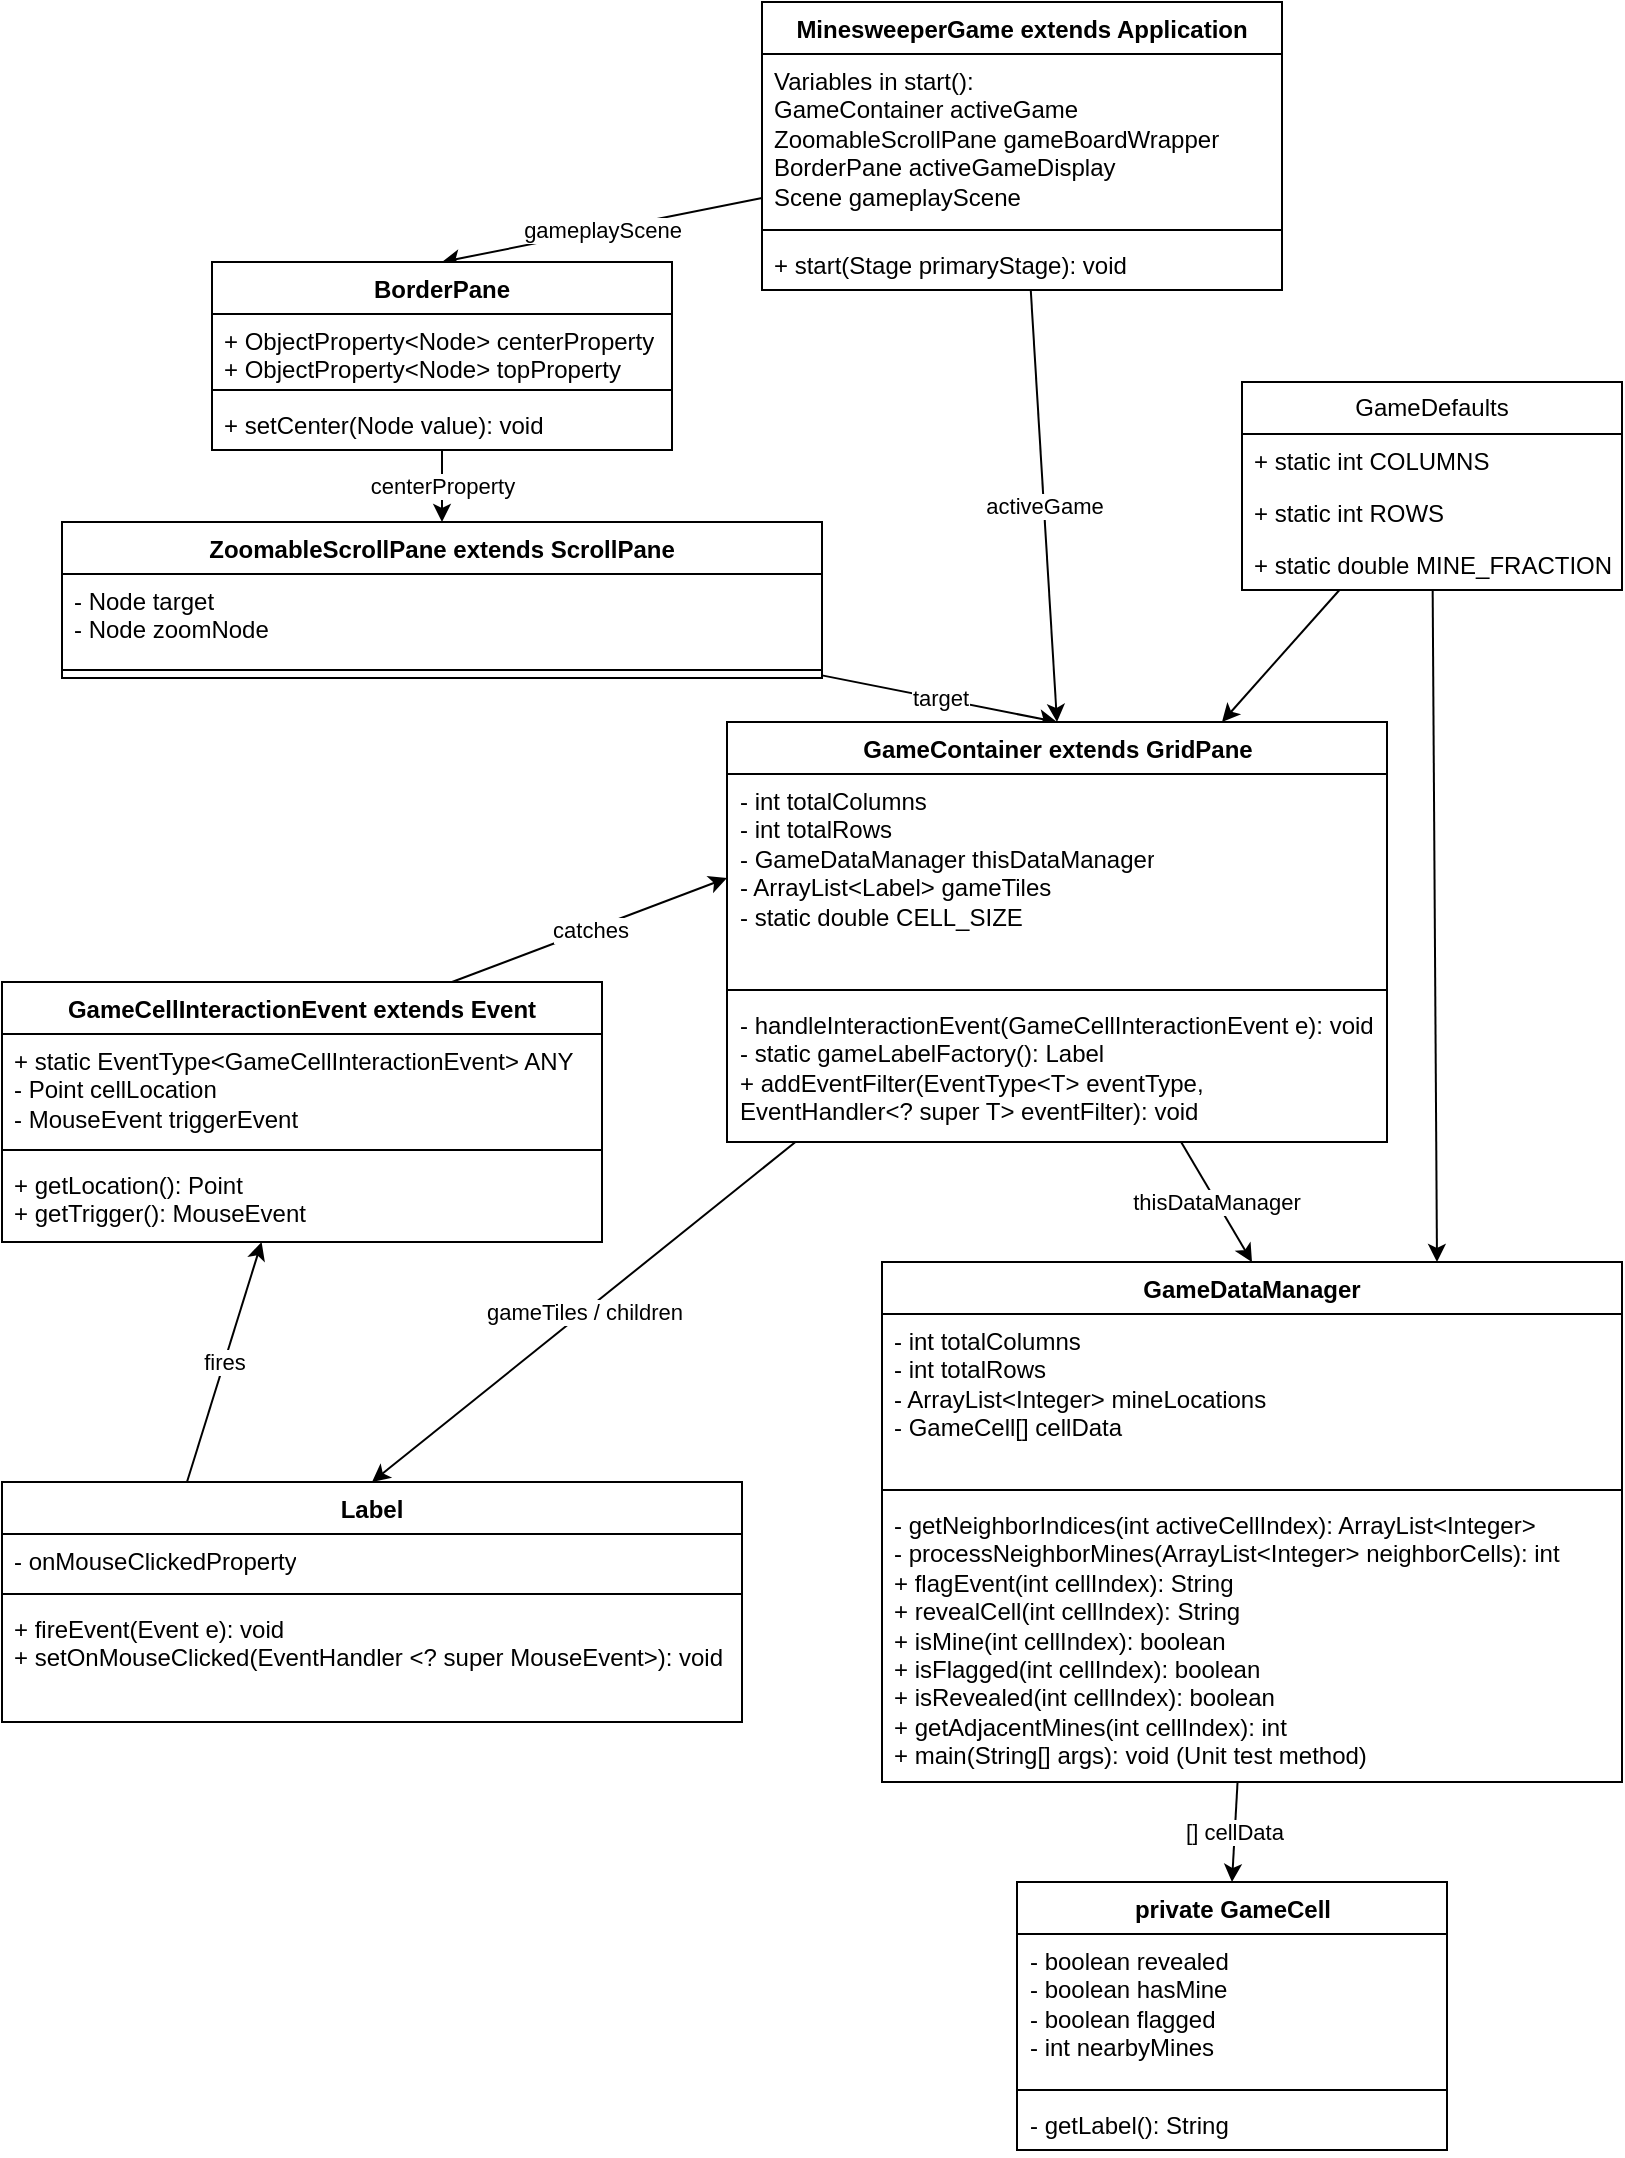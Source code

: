 <mxfile version="21.6.1" type="device" pages="2">
  <diagram id="nt6i8Z5bzDMx0RMC8nMT" name="Program Objects">
    <mxGraphModel grid="1" page="1" gridSize="10" guides="1" tooltips="1" connect="1" arrows="1" fold="1" pageScale="1" pageWidth="827" pageHeight="1169" math="0" shadow="0">
      <root>
        <mxCell id="0" />
        <mxCell id="1" parent="0" />
        <mxCell id="HZTEf2HtpRJm5xRgROly-12" value="center" style="rounded=0;orthogonalLoop=1;jettySize=auto;html=1;entryX=0.5;entryY=0;entryDx=0;entryDy=0;" parent="1" edge="1">
          <mxGeometry relative="1" as="geometry">
            <mxPoint x="525.034" y="-354" as="sourcePoint" />
            <Array as="points" />
          </mxGeometry>
        </mxCell>
        <mxCell id="HZTEf2HtpRJm5xRgROly-16" style="rounded=0;orthogonalLoop=1;jettySize=auto;html=1;entryX=0.5;entryY=0;entryDx=0;entryDy=0;" parent="1" edge="1">
          <mxGeometry relative="1" as="geometry">
            <mxPoint x="636.294" y="-354" as="sourcePoint" />
          </mxGeometry>
        </mxCell>
        <mxCell id="HZTEf2HtpRJm5xRgROly-17" value="top" style="edgeLabel;html=1;align=center;verticalAlign=middle;resizable=0;points=[];" parent="HZTEf2HtpRJm5xRgROly-16" vertex="1" connectable="0">
          <mxGeometry x="-0.13" y="2" relative="1" as="geometry">
            <mxPoint as="offset" />
          </mxGeometry>
        </mxCell>
        <mxCell id="63r6j5PNiwpvzs9c38wY-28" value="gameplayScene" style="rounded=0;orthogonalLoop=1;jettySize=auto;html=1;entryX=0.5;entryY=0;entryDx=0;entryDy=0;" parent="1" source="63r6j5PNiwpvzs9c38wY-1" target="hZkSFNa1AV5M2KssNxJd-1" edge="1">
          <mxGeometry relative="1" as="geometry" />
        </mxCell>
        <mxCell id="hZkSFNa1AV5M2KssNxJd-6" value="activeGame" style="rounded=0;orthogonalLoop=1;jettySize=auto;html=1;entryX=0.5;entryY=0;entryDx=0;entryDy=0;" edge="1" parent="1" source="63r6j5PNiwpvzs9c38wY-1" target="63r6j5PNiwpvzs9c38wY-9">
          <mxGeometry relative="1" as="geometry" />
        </mxCell>
        <mxCell id="63r6j5PNiwpvzs9c38wY-1" value="MinesweeperGame extends Application" style="swimlane;fontStyle=1;align=center;verticalAlign=top;childLayout=stackLayout;horizontal=1;startSize=26;horizontalStack=0;resizeParent=1;resizeParentMax=0;resizeLast=0;collapsible=1;marginBottom=0;whiteSpace=wrap;html=1;" parent="1" vertex="1">
          <mxGeometry x="390" y="10" width="260" height="144" as="geometry" />
        </mxCell>
        <mxCell id="63r6j5PNiwpvzs9c38wY-2" value="Variables in start():&lt;br&gt;GameContainer activeGame&lt;br&gt;ZoomableScrollPane gameBoardWrapper&lt;br&gt;BorderPane activeGameDisplay&lt;br&gt;Scene gameplayScene" style="text;strokeColor=none;fillColor=none;align=left;verticalAlign=top;spacingLeft=4;spacingRight=4;overflow=hidden;rotatable=0;points=[[0,0.5],[1,0.5]];portConstraint=eastwest;whiteSpace=wrap;html=1;" parent="63r6j5PNiwpvzs9c38wY-1" vertex="1">
          <mxGeometry y="26" width="260" height="84" as="geometry" />
        </mxCell>
        <mxCell id="63r6j5PNiwpvzs9c38wY-3" value="" style="line;strokeWidth=1;fillColor=none;align=left;verticalAlign=middle;spacingTop=-1;spacingLeft=3;spacingRight=3;rotatable=0;labelPosition=right;points=[];portConstraint=eastwest;strokeColor=inherit;" parent="63r6j5PNiwpvzs9c38wY-1" vertex="1">
          <mxGeometry y="110" width="260" height="8" as="geometry" />
        </mxCell>
        <mxCell id="63r6j5PNiwpvzs9c38wY-4" value="+ start(Stage primaryStage): void" style="text;strokeColor=none;fillColor=none;align=left;verticalAlign=top;spacingLeft=4;spacingRight=4;overflow=hidden;rotatable=0;points=[[0,0.5],[1,0.5]];portConstraint=eastwest;whiteSpace=wrap;html=1;" parent="63r6j5PNiwpvzs9c38wY-1" vertex="1">
          <mxGeometry y="118" width="260" height="26" as="geometry" />
        </mxCell>
        <mxCell id="63r6j5PNiwpvzs9c38wY-26" value="target" style="rounded=0;orthogonalLoop=1;jettySize=auto;html=1;entryX=0.5;entryY=0;entryDx=0;entryDy=0;" parent="1" source="63r6j5PNiwpvzs9c38wY-5" target="63r6j5PNiwpvzs9c38wY-9" edge="1">
          <mxGeometry relative="1" as="geometry" />
        </mxCell>
        <mxCell id="63r6j5PNiwpvzs9c38wY-5" value="ZoomableScrollPane extends ScrollPane" style="swimlane;fontStyle=1;align=center;verticalAlign=top;childLayout=stackLayout;horizontal=1;startSize=26;horizontalStack=0;resizeParent=1;resizeParentMax=0;resizeLast=0;collapsible=1;marginBottom=0;whiteSpace=wrap;html=1;" parent="1" vertex="1">
          <mxGeometry x="40" y="270" width="380" height="78" as="geometry" />
        </mxCell>
        <mxCell id="63r6j5PNiwpvzs9c38wY-6" value="- Node target&lt;br&gt;- Node zoomNode" style="text;strokeColor=none;fillColor=none;align=left;verticalAlign=top;spacingLeft=4;spacingRight=4;overflow=hidden;rotatable=0;points=[[0,0.5],[1,0.5]];portConstraint=eastwest;whiteSpace=wrap;html=1;" parent="63r6j5PNiwpvzs9c38wY-5" vertex="1">
          <mxGeometry y="26" width="380" height="44" as="geometry" />
        </mxCell>
        <mxCell id="63r6j5PNiwpvzs9c38wY-7" value="" style="line;strokeWidth=1;fillColor=none;align=left;verticalAlign=middle;spacingTop=-1;spacingLeft=3;spacingRight=3;rotatable=0;labelPosition=right;points=[];portConstraint=eastwest;strokeColor=inherit;" parent="63r6j5PNiwpvzs9c38wY-5" vertex="1">
          <mxGeometry y="70" width="380" height="8" as="geometry" />
        </mxCell>
        <mxCell id="63r6j5PNiwpvzs9c38wY-25" value="gameTiles / children" style="rounded=0;orthogonalLoop=1;jettySize=auto;html=1;entryX=0.5;entryY=0;entryDx=0;entryDy=0;" parent="1" source="63r6j5PNiwpvzs9c38wY-9" target="63r6j5PNiwpvzs9c38wY-13" edge="1">
          <mxGeometry relative="1" as="geometry" />
        </mxCell>
        <mxCell id="hZkSFNa1AV5M2KssNxJd-7" value="thisDataManager" style="rounded=0;orthogonalLoop=1;jettySize=auto;html=1;entryX=0.5;entryY=0;entryDx=0;entryDy=0;" edge="1" parent="1" source="63r6j5PNiwpvzs9c38wY-9" target="63r6j5PNiwpvzs9c38wY-21">
          <mxGeometry relative="1" as="geometry" />
        </mxCell>
        <mxCell id="63r6j5PNiwpvzs9c38wY-9" value="GameContainer extends GridPane" style="swimlane;fontStyle=1;align=center;verticalAlign=top;childLayout=stackLayout;horizontal=1;startSize=26;horizontalStack=0;resizeParent=1;resizeParentMax=0;resizeLast=0;collapsible=1;marginBottom=0;whiteSpace=wrap;html=1;" parent="1" vertex="1">
          <mxGeometry x="372.5" y="370" width="330" height="210" as="geometry" />
        </mxCell>
        <mxCell id="63r6j5PNiwpvzs9c38wY-10" value="- int totalColumns&lt;br&gt;- int totalRows&lt;br&gt;- GameDataManager thisDataManager&lt;br&gt;- ArrayList&amp;lt;Label&amp;gt; gameTiles&lt;br&gt;- static double CELL_SIZE" style="text;strokeColor=none;fillColor=none;align=left;verticalAlign=top;spacingLeft=4;spacingRight=4;overflow=hidden;rotatable=0;points=[[0,0.5],[1,0.5]];portConstraint=eastwest;whiteSpace=wrap;html=1;" parent="63r6j5PNiwpvzs9c38wY-9" vertex="1">
          <mxGeometry y="26" width="330" height="104" as="geometry" />
        </mxCell>
        <mxCell id="63r6j5PNiwpvzs9c38wY-11" value="" style="line;strokeWidth=1;fillColor=none;align=left;verticalAlign=middle;spacingTop=-1;spacingLeft=3;spacingRight=3;rotatable=0;labelPosition=right;points=[];portConstraint=eastwest;strokeColor=inherit;" parent="63r6j5PNiwpvzs9c38wY-9" vertex="1">
          <mxGeometry y="130" width="330" height="8" as="geometry" />
        </mxCell>
        <mxCell id="63r6j5PNiwpvzs9c38wY-12" value="- handleInteractionEvent(GameCellInteractionEvent e): void&lt;br&gt;- static gameLabelFactory(): Label&lt;br&gt;+ addEventFilter(EventType&amp;lt;T&amp;gt; eventType, EventHandler&amp;lt;? super T&amp;gt; eventFilter): void" style="text;strokeColor=none;fillColor=none;align=left;verticalAlign=top;spacingLeft=4;spacingRight=4;overflow=hidden;rotatable=0;points=[[0,0.5],[1,0.5]];portConstraint=eastwest;whiteSpace=wrap;html=1;" parent="63r6j5PNiwpvzs9c38wY-9" vertex="1">
          <mxGeometry y="138" width="330" height="72" as="geometry" />
        </mxCell>
        <mxCell id="hZkSFNa1AV5M2KssNxJd-23" value="fires" style="rounded=0;orthogonalLoop=1;jettySize=auto;html=1;exitX=0.25;exitY=0;exitDx=0;exitDy=0;" edge="1" parent="1" source="63r6j5PNiwpvzs9c38wY-13" target="hZkSFNa1AV5M2KssNxJd-8">
          <mxGeometry relative="1" as="geometry" />
        </mxCell>
        <mxCell id="63r6j5PNiwpvzs9c38wY-13" value="Label" style="swimlane;fontStyle=1;align=center;verticalAlign=top;childLayout=stackLayout;horizontal=1;startSize=26;horizontalStack=0;resizeParent=1;resizeParentMax=0;resizeLast=0;collapsible=1;marginBottom=0;whiteSpace=wrap;html=1;" parent="1" vertex="1">
          <mxGeometry x="10" y="750" width="370" height="120" as="geometry" />
        </mxCell>
        <mxCell id="63r6j5PNiwpvzs9c38wY-14" value="- onMouseClickedProperty" style="text;strokeColor=none;fillColor=none;align=left;verticalAlign=top;spacingLeft=4;spacingRight=4;overflow=hidden;rotatable=0;points=[[0,0.5],[1,0.5]];portConstraint=eastwest;whiteSpace=wrap;html=1;" parent="63r6j5PNiwpvzs9c38wY-13" vertex="1">
          <mxGeometry y="26" width="370" height="26" as="geometry" />
        </mxCell>
        <mxCell id="63r6j5PNiwpvzs9c38wY-15" value="" style="line;strokeWidth=1;fillColor=none;align=left;verticalAlign=middle;spacingTop=-1;spacingLeft=3;spacingRight=3;rotatable=0;labelPosition=right;points=[];portConstraint=eastwest;strokeColor=inherit;" parent="63r6j5PNiwpvzs9c38wY-13" vertex="1">
          <mxGeometry y="52" width="370" height="8" as="geometry" />
        </mxCell>
        <mxCell id="63r6j5PNiwpvzs9c38wY-16" value="+ fireEvent(Event e): void&lt;br&gt;+ setOnMouseClicked(EventHandler &amp;lt;? super MouseEvent&amp;gt;): void" style="text;strokeColor=none;fillColor=none;align=left;verticalAlign=top;spacingLeft=4;spacingRight=4;overflow=hidden;rotatable=0;points=[[0,0.5],[1,0.5]];portConstraint=eastwest;whiteSpace=wrap;html=1;" parent="63r6j5PNiwpvzs9c38wY-13" vertex="1">
          <mxGeometry y="60" width="370" height="60" as="geometry" />
        </mxCell>
        <mxCell id="hZkSFNa1AV5M2KssNxJd-16" value="[] cellData" style="rounded=0;orthogonalLoop=1;jettySize=auto;html=1;entryX=0.5;entryY=0;entryDx=0;entryDy=0;" edge="1" parent="1" source="63r6j5PNiwpvzs9c38wY-21" target="hZkSFNa1AV5M2KssNxJd-12">
          <mxGeometry relative="1" as="geometry" />
        </mxCell>
        <mxCell id="63r6j5PNiwpvzs9c38wY-21" value="GameDataManager" style="swimlane;fontStyle=1;align=center;verticalAlign=top;childLayout=stackLayout;horizontal=1;startSize=26;horizontalStack=0;resizeParent=1;resizeParentMax=0;resizeLast=0;collapsible=1;marginBottom=0;whiteSpace=wrap;html=1;" parent="1" vertex="1">
          <mxGeometry x="450" y="640" width="370" height="260" as="geometry" />
        </mxCell>
        <mxCell id="63r6j5PNiwpvzs9c38wY-22" value="- int totalColumns&lt;br&gt;- int totalRows&lt;br&gt;- ArrayList&amp;lt;Integer&amp;gt; mineLocations&lt;br&gt;- GameCell[] cellData" style="text;strokeColor=none;fillColor=none;align=left;verticalAlign=top;spacingLeft=4;spacingRight=4;overflow=hidden;rotatable=0;points=[[0,0.5],[1,0.5]];portConstraint=eastwest;whiteSpace=wrap;html=1;" parent="63r6j5PNiwpvzs9c38wY-21" vertex="1">
          <mxGeometry y="26" width="370" height="84" as="geometry" />
        </mxCell>
        <mxCell id="63r6j5PNiwpvzs9c38wY-23" value="" style="line;strokeWidth=1;fillColor=none;align=left;verticalAlign=middle;spacingTop=-1;spacingLeft=3;spacingRight=3;rotatable=0;labelPosition=right;points=[];portConstraint=eastwest;strokeColor=inherit;" parent="63r6j5PNiwpvzs9c38wY-21" vertex="1">
          <mxGeometry y="110" width="370" height="8" as="geometry" />
        </mxCell>
        <mxCell id="63r6j5PNiwpvzs9c38wY-24" value="- getNeighborIndices(int activeCellIndex): ArrayList&amp;lt;Integer&amp;gt;&lt;br&gt;- processNeighborMines(ArrayList&amp;lt;Integer&amp;gt; neighborCells): int&lt;br&gt;+ flagEvent(int cellIndex): String&lt;br&gt;+ revealCell(int cellIndex): String&lt;br&gt;+ isMine(int cellIndex): boolean&lt;br&gt;+ isFlagged(int cellIndex): boolean&lt;br&gt;+ isRevealed(int cellIndex): boolean&lt;br&gt;+ getAdjacentMines(int cellIndex): int&lt;br&gt;+ main(String[] args): void (Unit test method)" style="text;strokeColor=none;fillColor=none;align=left;verticalAlign=top;spacingLeft=4;spacingRight=4;overflow=hidden;rotatable=0;points=[[0,0.5],[1,0.5]];portConstraint=eastwest;whiteSpace=wrap;html=1;" parent="63r6j5PNiwpvzs9c38wY-21" vertex="1">
          <mxGeometry y="118" width="370" height="142" as="geometry" />
        </mxCell>
        <mxCell id="hZkSFNa1AV5M2KssNxJd-5" value="centerProperty" style="rounded=0;orthogonalLoop=1;jettySize=auto;html=1;entryX=0.5;entryY=0;entryDx=0;entryDy=0;" edge="1" parent="1" source="hZkSFNa1AV5M2KssNxJd-1" target="63r6j5PNiwpvzs9c38wY-5">
          <mxGeometry relative="1" as="geometry" />
        </mxCell>
        <mxCell id="hZkSFNa1AV5M2KssNxJd-1" value="BorderPane" style="swimlane;fontStyle=1;align=center;verticalAlign=top;childLayout=stackLayout;horizontal=1;startSize=26;horizontalStack=0;resizeParent=1;resizeParentMax=0;resizeLast=0;collapsible=1;marginBottom=0;whiteSpace=wrap;html=1;" vertex="1" parent="1">
          <mxGeometry x="115" y="140" width="230" height="94" as="geometry" />
        </mxCell>
        <mxCell id="hZkSFNa1AV5M2KssNxJd-2" value="+ ObjectProperty&amp;lt;Node&amp;gt; centerProperty&lt;br&gt;+ ObjectProperty&amp;lt;Node&amp;gt; topProperty" style="text;strokeColor=none;fillColor=none;align=left;verticalAlign=top;spacingLeft=4;spacingRight=4;overflow=hidden;rotatable=0;points=[[0,0.5],[1,0.5]];portConstraint=eastwest;whiteSpace=wrap;html=1;" vertex="1" parent="hZkSFNa1AV5M2KssNxJd-1">
          <mxGeometry y="26" width="230" height="34" as="geometry" />
        </mxCell>
        <mxCell id="hZkSFNa1AV5M2KssNxJd-3" value="" style="line;strokeWidth=1;fillColor=none;align=left;verticalAlign=middle;spacingTop=-1;spacingLeft=3;spacingRight=3;rotatable=0;labelPosition=right;points=[];portConstraint=eastwest;strokeColor=inherit;" vertex="1" parent="hZkSFNa1AV5M2KssNxJd-1">
          <mxGeometry y="60" width="230" height="8" as="geometry" />
        </mxCell>
        <mxCell id="hZkSFNa1AV5M2KssNxJd-4" value="+ setCenter(Node value): void" style="text;strokeColor=none;fillColor=none;align=left;verticalAlign=top;spacingLeft=4;spacingRight=4;overflow=hidden;rotatable=0;points=[[0,0.5],[1,0.5]];portConstraint=eastwest;whiteSpace=wrap;html=1;" vertex="1" parent="hZkSFNa1AV5M2KssNxJd-1">
          <mxGeometry y="68" width="230" height="26" as="geometry" />
        </mxCell>
        <mxCell id="hZkSFNa1AV5M2KssNxJd-24" value="catches" style="rounded=0;orthogonalLoop=1;jettySize=auto;html=1;exitX=0.75;exitY=0;exitDx=0;exitDy=0;entryX=0;entryY=0.5;entryDx=0;entryDy=0;" edge="1" parent="1" source="hZkSFNa1AV5M2KssNxJd-8" target="63r6j5PNiwpvzs9c38wY-10">
          <mxGeometry relative="1" as="geometry" />
        </mxCell>
        <mxCell id="hZkSFNa1AV5M2KssNxJd-8" value="GameCellInteractionEvent extends Event" style="swimlane;fontStyle=1;align=center;verticalAlign=top;childLayout=stackLayout;horizontal=1;startSize=26;horizontalStack=0;resizeParent=1;resizeParentMax=0;resizeLast=0;collapsible=1;marginBottom=0;whiteSpace=wrap;html=1;" vertex="1" parent="1">
          <mxGeometry x="10" y="500" width="300" height="130" as="geometry" />
        </mxCell>
        <mxCell id="hZkSFNa1AV5M2KssNxJd-9" value="+ static EventType&amp;lt;GameCellInteractionEvent&amp;gt; ANY&lt;br&gt;- Point cellLocation&lt;br&gt;- MouseEvent triggerEvent" style="text;strokeColor=none;fillColor=none;align=left;verticalAlign=top;spacingLeft=4;spacingRight=4;overflow=hidden;rotatable=0;points=[[0,0.5],[1,0.5]];portConstraint=eastwest;whiteSpace=wrap;html=1;" vertex="1" parent="hZkSFNa1AV5M2KssNxJd-8">
          <mxGeometry y="26" width="300" height="54" as="geometry" />
        </mxCell>
        <mxCell id="hZkSFNa1AV5M2KssNxJd-10" value="" style="line;strokeWidth=1;fillColor=none;align=left;verticalAlign=middle;spacingTop=-1;spacingLeft=3;spacingRight=3;rotatable=0;labelPosition=right;points=[];portConstraint=eastwest;strokeColor=inherit;" vertex="1" parent="hZkSFNa1AV5M2KssNxJd-8">
          <mxGeometry y="80" width="300" height="8" as="geometry" />
        </mxCell>
        <mxCell id="hZkSFNa1AV5M2KssNxJd-11" value="+ getLocation(): Point&lt;br&gt;+ getTrigger(): MouseEvent" style="text;strokeColor=none;fillColor=none;align=left;verticalAlign=top;spacingLeft=4;spacingRight=4;overflow=hidden;rotatable=0;points=[[0,0.5],[1,0.5]];portConstraint=eastwest;whiteSpace=wrap;html=1;" vertex="1" parent="hZkSFNa1AV5M2KssNxJd-8">
          <mxGeometry y="88" width="300" height="42" as="geometry" />
        </mxCell>
        <mxCell id="hZkSFNa1AV5M2KssNxJd-12" value="private GameCell" style="swimlane;fontStyle=1;align=center;verticalAlign=top;childLayout=stackLayout;horizontal=1;startSize=26;horizontalStack=0;resizeParent=1;resizeParentMax=0;resizeLast=0;collapsible=1;marginBottom=0;whiteSpace=wrap;html=1;" vertex="1" parent="1">
          <mxGeometry x="517.5" y="950" width="215" height="134" as="geometry" />
        </mxCell>
        <mxCell id="hZkSFNa1AV5M2KssNxJd-13" value="- boolean revealed&lt;br&gt;- boolean hasMine&lt;br&gt;- boolean flagged&lt;br&gt;- int nearbyMines" style="text;strokeColor=none;fillColor=none;align=left;verticalAlign=top;spacingLeft=4;spacingRight=4;overflow=hidden;rotatable=0;points=[[0,0.5],[1,0.5]];portConstraint=eastwest;whiteSpace=wrap;html=1;" vertex="1" parent="hZkSFNa1AV5M2KssNxJd-12">
          <mxGeometry y="26" width="215" height="74" as="geometry" />
        </mxCell>
        <mxCell id="hZkSFNa1AV5M2KssNxJd-14" value="" style="line;strokeWidth=1;fillColor=none;align=left;verticalAlign=middle;spacingTop=-1;spacingLeft=3;spacingRight=3;rotatable=0;labelPosition=right;points=[];portConstraint=eastwest;strokeColor=inherit;" vertex="1" parent="hZkSFNa1AV5M2KssNxJd-12">
          <mxGeometry y="100" width="215" height="8" as="geometry" />
        </mxCell>
        <mxCell id="hZkSFNa1AV5M2KssNxJd-15" value="- getLabel(): String" style="text;strokeColor=none;fillColor=none;align=left;verticalAlign=top;spacingLeft=4;spacingRight=4;overflow=hidden;rotatable=0;points=[[0,0.5],[1,0.5]];portConstraint=eastwest;whiteSpace=wrap;html=1;" vertex="1" parent="hZkSFNa1AV5M2KssNxJd-12">
          <mxGeometry y="108" width="215" height="26" as="geometry" />
        </mxCell>
        <mxCell id="hZkSFNa1AV5M2KssNxJd-30" style="rounded=0;orthogonalLoop=1;jettySize=auto;html=1;entryX=0.75;entryY=0;entryDx=0;entryDy=0;" edge="1" parent="1" source="hZkSFNa1AV5M2KssNxJd-25" target="63r6j5PNiwpvzs9c38wY-9">
          <mxGeometry relative="1" as="geometry" />
        </mxCell>
        <mxCell id="hZkSFNa1AV5M2KssNxJd-31" style="rounded=0;orthogonalLoop=1;jettySize=auto;html=1;entryX=0.75;entryY=0;entryDx=0;entryDy=0;" edge="1" parent="1" source="hZkSFNa1AV5M2KssNxJd-25" target="63r6j5PNiwpvzs9c38wY-21">
          <mxGeometry relative="1" as="geometry" />
        </mxCell>
        <mxCell id="hZkSFNa1AV5M2KssNxJd-25" value="GameDefaults" style="swimlane;fontStyle=0;childLayout=stackLayout;horizontal=1;startSize=26;fillColor=none;horizontalStack=0;resizeParent=1;resizeParentMax=0;resizeLast=0;collapsible=1;marginBottom=0;whiteSpace=wrap;html=1;" vertex="1" parent="1">
          <mxGeometry x="630" y="200" width="190" height="104" as="geometry" />
        </mxCell>
        <mxCell id="hZkSFNa1AV5M2KssNxJd-26" value="+ static int COLUMNS" style="text;strokeColor=none;fillColor=none;align=left;verticalAlign=top;spacingLeft=4;spacingRight=4;overflow=hidden;rotatable=0;points=[[0,0.5],[1,0.5]];portConstraint=eastwest;whiteSpace=wrap;html=1;" vertex="1" parent="hZkSFNa1AV5M2KssNxJd-25">
          <mxGeometry y="26" width="190" height="26" as="geometry" />
        </mxCell>
        <mxCell id="hZkSFNa1AV5M2KssNxJd-27" value="+ static int ROWS" style="text;strokeColor=none;fillColor=none;align=left;verticalAlign=top;spacingLeft=4;spacingRight=4;overflow=hidden;rotatable=0;points=[[0,0.5],[1,0.5]];portConstraint=eastwest;whiteSpace=wrap;html=1;" vertex="1" parent="hZkSFNa1AV5M2KssNxJd-25">
          <mxGeometry y="52" width="190" height="26" as="geometry" />
        </mxCell>
        <mxCell id="hZkSFNa1AV5M2KssNxJd-28" value="+ static double MINE_FRACTION" style="text;strokeColor=none;fillColor=none;align=left;verticalAlign=top;spacingLeft=4;spacingRight=4;overflow=hidden;rotatable=0;points=[[0,0.5],[1,0.5]];portConstraint=eastwest;whiteSpace=wrap;html=1;" vertex="1" parent="hZkSFNa1AV5M2KssNxJd-25">
          <mxGeometry y="78" width="190" height="26" as="geometry" />
        </mxCell>
      </root>
    </mxGraphModel>
  </diagram>
  <diagram id="QZs2X4V0JxY8wELTW97W" name="Gamestate Processing Flowchart">
    <mxGraphModel dx="1188" dy="688" grid="1" gridSize="10" guides="1" tooltips="1" connect="1" arrows="1" fold="1" page="1" pageScale="1" pageWidth="827" pageHeight="1169" math="0" shadow="0">
      <root>
        <mxCell id="0" />
        <mxCell id="1" parent="0" />
        <mxCell id="FXxxatwQ9b9M2J5Hbka9-4" style="edgeStyle=orthogonalEdgeStyle;rounded=0;orthogonalLoop=1;jettySize=auto;html=1;entryX=0.5;entryY=0;entryDx=0;entryDy=0;" edge="1" parent="1" source="FXxxatwQ9b9M2J5Hbka9-1" target="FXxxatwQ9b9M2J5Hbka9-2">
          <mxGeometry relative="1" as="geometry" />
        </mxCell>
        <mxCell id="FXxxatwQ9b9M2J5Hbka9-1" value="User clicks on&amp;nbsp;a minesweeper cell" style="rounded=0;whiteSpace=wrap;html=1;" vertex="1" parent="1">
          <mxGeometry x="340" y="20" width="120" height="60" as="geometry" />
        </mxCell>
        <mxCell id="FXxxatwQ9b9M2J5Hbka9-6" style="edgeStyle=orthogonalEdgeStyle;rounded=0;orthogonalLoop=1;jettySize=auto;html=1;exitX=0.5;exitY=1;exitDx=0;exitDy=0;entryX=0.5;entryY=0;entryDx=0;entryDy=0;" edge="1" parent="1" source="FXxxatwQ9b9M2J5Hbka9-2" target="FXxxatwQ9b9M2J5Hbka9-5">
          <mxGeometry relative="1" as="geometry" />
        </mxCell>
        <mxCell id="FXxxatwQ9b9M2J5Hbka9-2" value="MouseEvent is generated at Label" style="rounded=0;whiteSpace=wrap;html=1;" vertex="1" parent="1">
          <mxGeometry x="340" y="110" width="120" height="60" as="geometry" />
        </mxCell>
        <mxCell id="FXxxatwQ9b9M2J5Hbka9-8" value="False" style="edgeStyle=orthogonalEdgeStyle;rounded=0;orthogonalLoop=1;jettySize=auto;html=1;entryX=0.75;entryY=0;entryDx=0;entryDy=0;" edge="1" parent="1" source="FXxxatwQ9b9M2J5Hbka9-5" target="FXxxatwQ9b9M2J5Hbka9-23">
          <mxGeometry x="-0.947" relative="1" as="geometry">
            <mxPoint x="580" y="280" as="targetPoint" />
            <mxPoint as="offset" />
          </mxGeometry>
        </mxCell>
        <mxCell id="FXxxatwQ9b9M2J5Hbka9-10" value="True" style="edgeStyle=orthogonalEdgeStyle;rounded=0;orthogonalLoop=1;jettySize=auto;html=1;exitX=0;exitY=0.5;exitDx=0;exitDy=0;entryX=0.5;entryY=0;entryDx=0;entryDy=0;" edge="1" parent="1" source="FXxxatwQ9b9M2J5Hbka9-5" target="FXxxatwQ9b9M2J5Hbka9-9">
          <mxGeometry x="-0.647" relative="1" as="geometry">
            <Array as="points">
              <mxPoint x="179" y="250" />
            </Array>
            <mxPoint as="offset" />
          </mxGeometry>
        </mxCell>
        <mxCell id="FXxxatwQ9b9M2J5Hbka9-5" value="isStillSincePress()" style="rhombus;whiteSpace=wrap;html=1;" vertex="1" parent="1">
          <mxGeometry x="340" y="200" width="120" height="100" as="geometry" />
        </mxCell>
        <mxCell id="FXxxatwQ9b9M2J5Hbka9-12" style="edgeStyle=orthogonalEdgeStyle;rounded=0;orthogonalLoop=1;jettySize=auto;html=1;entryX=0.5;entryY=0;entryDx=0;entryDy=0;" edge="1" parent="1" source="FXxxatwQ9b9M2J5Hbka9-9" target="FXxxatwQ9b9M2J5Hbka9-11">
          <mxGeometry relative="1" as="geometry" />
        </mxCell>
        <mxCell id="FXxxatwQ9b9M2J5Hbka9-9" value="Fire GameCellInteractionEvent" style="rounded=0;whiteSpace=wrap;html=1;" vertex="1" parent="1">
          <mxGeometry x="89" y="270" width="180" height="60" as="geometry" />
        </mxCell>
        <mxCell id="FXxxatwQ9b9M2J5Hbka9-41" style="edgeStyle=orthogonalEdgeStyle;rounded=0;orthogonalLoop=1;jettySize=auto;html=1;exitX=1;exitY=0.5;exitDx=0;exitDy=0;entryX=0;entryY=0.5;entryDx=0;entryDy=0;" edge="1" parent="1" source="FXxxatwQ9b9M2J5Hbka9-11" target="FXxxatwQ9b9M2J5Hbka9-13">
          <mxGeometry relative="1" as="geometry" />
        </mxCell>
        <mxCell id="FXxxatwQ9b9M2J5Hbka9-11" value="GameContainer intercepts GCIE" style="rounded=0;whiteSpace=wrap;html=1;" vertex="1" parent="1">
          <mxGeometry x="104" y="350" width="150" height="60" as="geometry" />
        </mxCell>
        <mxCell id="FXxxatwQ9b9M2J5Hbka9-42" style="edgeStyle=orthogonalEdgeStyle;rounded=0;orthogonalLoop=1;jettySize=auto;html=1;exitX=1;exitY=0.5;exitDx=0;exitDy=0;entryX=0;entryY=0.5;entryDx=0;entryDy=0;" edge="1" parent="1" source="FXxxatwQ9b9M2J5Hbka9-13" target="FXxxatwQ9b9M2J5Hbka9-15">
          <mxGeometry relative="1" as="geometry" />
        </mxCell>
        <mxCell id="FXxxatwQ9b9M2J5Hbka9-13" value="GameContainer calls thisInteractionManager.handle(e)" style="rounded=0;whiteSpace=wrap;html=1;" vertex="1" parent="1">
          <mxGeometry x="309" y="350" width="190" height="60" as="geometry" />
        </mxCell>
        <mxCell id="FXxxatwQ9b9M2J5Hbka9-20" style="edgeStyle=orthogonalEdgeStyle;rounded=0;orthogonalLoop=1;jettySize=auto;html=1;exitX=0.5;exitY=1;exitDx=0;exitDy=0;entryX=0.5;entryY=0;entryDx=0;entryDy=0;" edge="1" parent="1" source="FXxxatwQ9b9M2J5Hbka9-15" target="FXxxatwQ9b9M2J5Hbka9-18">
          <mxGeometry relative="1" as="geometry">
            <mxPoint x="434" y="520" as="targetPoint" />
          </mxGeometry>
        </mxCell>
        <mxCell id="FXxxatwQ9b9M2J5Hbka9-15" value="GIM receives handle(e) call" style="rounded=0;whiteSpace=wrap;html=1;" vertex="1" parent="1">
          <mxGeometry x="554" y="350" width="120" height="60" as="geometry" />
        </mxCell>
        <mxCell id="FXxxatwQ9b9M2J5Hbka9-19" value="MouseButton.PRIMARY" style="edgeStyle=orthogonalEdgeStyle;rounded=0;orthogonalLoop=1;jettySize=auto;html=1;exitX=0;exitY=0.5;exitDx=0;exitDy=0;entryX=0.5;entryY=0;entryDx=0;entryDy=0;" edge="1" parent="1" source="FXxxatwQ9b9M2J5Hbka9-17" target="FXxxatwQ9b9M2J5Hbka9-43">
          <mxGeometry x="0.15" relative="1" as="geometry">
            <mxPoint x="204" y="620" as="targetPoint" />
            <mxPoint as="offset" />
          </mxGeometry>
        </mxCell>
        <mxCell id="FXxxatwQ9b9M2J5Hbka9-27" value="MouseButton.SECONDARY" style="edgeStyle=orthogonalEdgeStyle;rounded=0;orthogonalLoop=1;jettySize=auto;html=1;exitX=1;exitY=0.5;exitDx=0;exitDy=0;entryX=0;entryY=0.5;entryDx=0;entryDy=0;" edge="1" parent="1" source="FXxxatwQ9b9M2J5Hbka9-17" target="FXxxatwQ9b9M2J5Hbka9-40">
          <mxGeometry x="-0.194" relative="1" as="geometry">
            <mxPoint x="604" y="740" as="targetPoint" />
            <mxPoint as="offset" />
          </mxGeometry>
        </mxCell>
        <mxCell id="FXxxatwQ9b9M2J5Hbka9-17" value="Trigger button" style="rhombus;whiteSpace=wrap;html=1;" vertex="1" parent="1">
          <mxGeometry x="279" y="490" width="160" height="100" as="geometry" />
        </mxCell>
        <mxCell id="FXxxatwQ9b9M2J5Hbka9-38" value="True" style="edgeStyle=orthogonalEdgeStyle;rounded=0;orthogonalLoop=1;jettySize=auto;html=1;exitX=1;exitY=0.5;exitDx=0;exitDy=0;entryX=0.5;entryY=0;entryDx=0;entryDy=0;" edge="1" parent="1" source="FXxxatwQ9b9M2J5Hbka9-18" target="FXxxatwQ9b9M2J5Hbka9-23">
          <mxGeometry x="-0.949" relative="1" as="geometry">
            <mxPoint as="offset" />
          </mxGeometry>
        </mxCell>
        <mxCell id="FXxxatwQ9b9M2J5Hbka9-39" value="False" style="edgeStyle=orthogonalEdgeStyle;rounded=0;orthogonalLoop=1;jettySize=auto;html=1;exitX=0;exitY=0.5;exitDx=0;exitDy=0;entryX=0.5;entryY=0;entryDx=0;entryDy=0;" edge="1" parent="1" source="FXxxatwQ9b9M2J5Hbka9-18" target="FXxxatwQ9b9M2J5Hbka9-17">
          <mxGeometry x="-0.692" relative="1" as="geometry">
            <mxPoint as="offset" />
          </mxGeometry>
        </mxCell>
        <mxCell id="FXxxatwQ9b9M2J5Hbka9-18" value="Cell isRevealed" style="rhombus;whiteSpace=wrap;html=1;" vertex="1" parent="1">
          <mxGeometry x="544" y="430" width="140" height="80" as="geometry" />
        </mxCell>
        <mxCell id="FXxxatwQ9b9M2J5Hbka9-23" value="Finished processing" style="rounded=0;whiteSpace=wrap;html=1;" vertex="1" parent="1">
          <mxGeometry x="674" y="1050" width="120" height="60" as="geometry" />
        </mxCell>
        <mxCell id="FXxxatwQ9b9M2J5Hbka9-29" style="edgeStyle=orthogonalEdgeStyle;rounded=0;orthogonalLoop=1;jettySize=auto;html=1;exitX=0.5;exitY=1;exitDx=0;exitDy=0;entryX=0.25;entryY=0;entryDx=0;entryDy=0;" edge="1" parent="1" source="FXxxatwQ9b9M2J5Hbka9-40" target="FXxxatwQ9b9M2J5Hbka9-23">
          <mxGeometry relative="1" as="geometry">
            <mxPoint x="604" y="940" as="sourcePoint" />
            <Array as="points">
              <mxPoint x="704" y="560" />
            </Array>
          </mxGeometry>
        </mxCell>
        <mxCell id="FXxxatwQ9b9M2J5Hbka9-40" value="Toggle flag" style="rounded=0;whiteSpace=wrap;html=1;" vertex="1" parent="1">
          <mxGeometry x="640" y="520" width="80" height="40" as="geometry" />
        </mxCell>
        <mxCell id="FXxxatwQ9b9M2J5Hbka9-49" value="True" style="edgeStyle=orthogonalEdgeStyle;rounded=0;orthogonalLoop=1;jettySize=auto;html=1;exitX=0;exitY=0.5;exitDx=0;exitDy=0;entryX=0.5;entryY=1;entryDx=0;entryDy=0;" edge="1" parent="1" source="FXxxatwQ9b9M2J5Hbka9-43" target="FXxxatwQ9b9M2J5Hbka9-23">
          <mxGeometry x="-0.966" relative="1" as="geometry">
            <Array as="points">
              <mxPoint x="34" y="625" />
              <mxPoint x="34" y="1140" />
              <mxPoint x="734" y="1140" />
            </Array>
            <mxPoint as="offset" />
          </mxGeometry>
        </mxCell>
        <mxCell id="FXxxatwQ9b9M2J5Hbka9-51" value="False" style="edgeStyle=orthogonalEdgeStyle;rounded=0;orthogonalLoop=1;jettySize=auto;html=1;exitX=1;exitY=0.5;exitDx=0;exitDy=0;entryX=0;entryY=0.5;entryDx=0;entryDy=0;" edge="1" parent="1" source="FXxxatwQ9b9M2J5Hbka9-43" target="FXxxatwQ9b9M2J5Hbka9-54">
          <mxGeometry x="-0.827" relative="1" as="geometry">
            <mxPoint x="350" y="660" as="targetPoint" />
            <mxPoint as="offset" />
          </mxGeometry>
        </mxCell>
        <mxCell id="FXxxatwQ9b9M2J5Hbka9-43" value="Cell isFlagged" style="rhombus;whiteSpace=wrap;html=1;" vertex="1" parent="1">
          <mxGeometry x="154" y="585" width="100" height="80" as="geometry" />
        </mxCell>
        <mxCell id="FXxxatwQ9b9M2J5Hbka9-47" style="edgeStyle=orthogonalEdgeStyle;rounded=0;orthogonalLoop=1;jettySize=auto;html=1;exitX=0.5;exitY=1;exitDx=0;exitDy=0;entryX=0.5;entryY=0;entryDx=0;entryDy=0;" edge="1" parent="1" source="FXxxatwQ9b9M2J5Hbka9-44" target="FXxxatwQ9b9M2J5Hbka9-45">
          <mxGeometry relative="1" as="geometry" />
        </mxCell>
        <mxCell id="FXxxatwQ9b9M2J5Hbka9-44" value="Game is lost" style="rounded=0;whiteSpace=wrap;html=1;" vertex="1" parent="1">
          <mxGeometry x="554" y="800" width="120" height="60" as="geometry" />
        </mxCell>
        <mxCell id="FXxxatwQ9b9M2J5Hbka9-48" style="edgeStyle=orthogonalEdgeStyle;rounded=0;orthogonalLoop=1;jettySize=auto;html=1;exitX=0.5;exitY=1;exitDx=0;exitDy=0;entryX=0;entryY=0.25;entryDx=0;entryDy=0;" edge="1" parent="1" source="FXxxatwQ9b9M2J5Hbka9-45" target="FXxxatwQ9b9M2J5Hbka9-23">
          <mxGeometry relative="1" as="geometry" />
        </mxCell>
        <mxCell id="FXxxatwQ9b9M2J5Hbka9-45" value="Popup / options" style="rounded=0;whiteSpace=wrap;html=1;" vertex="1" parent="1">
          <mxGeometry x="554" y="895" width="120" height="60" as="geometry" />
        </mxCell>
        <mxCell id="FXxxatwQ9b9M2J5Hbka9-52" value="True" style="edgeStyle=orthogonalEdgeStyle;rounded=0;orthogonalLoop=1;jettySize=auto;html=1;exitX=1;exitY=0.5;exitDx=0;exitDy=0;entryX=0.5;entryY=0;entryDx=0;entryDy=0;" edge="1" parent="1" source="FXxxatwQ9b9M2J5Hbka9-50" target="FXxxatwQ9b9M2J5Hbka9-44">
          <mxGeometry x="-0.767" relative="1" as="geometry">
            <mxPoint as="offset" />
          </mxGeometry>
        </mxCell>
        <mxCell id="FXxxatwQ9b9M2J5Hbka9-55" value="False" style="edgeStyle=orthogonalEdgeStyle;rounded=0;orthogonalLoop=1;jettySize=auto;html=1;exitX=0;exitY=0.5;exitDx=0;exitDy=0;entryX=0.5;entryY=0;entryDx=0;entryDy=0;" edge="1" parent="1" source="FXxxatwQ9b9M2J5Hbka9-50" target="FXxxatwQ9b9M2J5Hbka9-56">
          <mxGeometry x="-0.826" relative="1" as="geometry">
            <mxPoint x="410" y="760" as="targetPoint" />
            <mxPoint as="offset" />
          </mxGeometry>
        </mxCell>
        <mxCell id="FXxxatwQ9b9M2J5Hbka9-50" value="Cell isMine" style="rhombus;whiteSpace=wrap;html=1;" vertex="1" parent="1">
          <mxGeometry x="420" y="690" width="80" height="80" as="geometry" />
        </mxCell>
        <mxCell id="FXxxatwQ9b9M2J5Hbka9-70" style="edgeStyle=orthogonalEdgeStyle;rounded=0;orthogonalLoop=1;jettySize=auto;html=1;exitX=0.5;exitY=1;exitDx=0;exitDy=0;entryX=0.5;entryY=0;entryDx=0;entryDy=0;" edge="1" parent="1" source="FXxxatwQ9b9M2J5Hbka9-54" target="FXxxatwQ9b9M2J5Hbka9-50">
          <mxGeometry relative="1" as="geometry" />
        </mxCell>
        <mxCell id="FXxxatwQ9b9M2J5Hbka9-54" value="Reveal cell" style="rounded=0;whiteSpace=wrap;html=1;" vertex="1" parent="1">
          <mxGeometry x="400" y="595" width="120" height="60" as="geometry" />
        </mxCell>
        <mxCell id="FXxxatwQ9b9M2J5Hbka9-62" value="True" style="edgeStyle=orthogonalEdgeStyle;rounded=0;orthogonalLoop=1;jettySize=auto;html=1;exitX=0;exitY=0.5;exitDx=0;exitDy=0;entryX=0.5;entryY=0;entryDx=0;entryDy=0;" edge="1" parent="1" source="FXxxatwQ9b9M2J5Hbka9-56" target="FXxxatwQ9b9M2J5Hbka9-58">
          <mxGeometry x="-0.714" relative="1" as="geometry">
            <mxPoint x="144" y="945" as="targetPoint" />
            <mxPoint as="offset" />
          </mxGeometry>
        </mxCell>
        <mxCell id="FXxxatwQ9b9M2J5Hbka9-64" value="False" style="edgeStyle=orthogonalEdgeStyle;rounded=0;orthogonalLoop=1;jettySize=auto;html=1;exitX=1;exitY=0.5;exitDx=0;exitDy=0;entryX=0.5;entryY=0;entryDx=0;entryDy=0;" edge="1" parent="1" source="FXxxatwQ9b9M2J5Hbka9-56" target="FXxxatwQ9b9M2J5Hbka9-63">
          <mxGeometry x="-0.714" relative="1" as="geometry">
            <mxPoint as="offset" />
          </mxGeometry>
        </mxCell>
        <mxCell id="FXxxatwQ9b9M2J5Hbka9-56" value="Unrevealed cells &amp;lt;= number of mines on board" style="rhombus;whiteSpace=wrap;html=1;" vertex="1" parent="1">
          <mxGeometry x="210" y="810" width="140" height="80" as="geometry" />
        </mxCell>
        <mxCell id="FXxxatwQ9b9M2J5Hbka9-61" style="edgeStyle=orthogonalEdgeStyle;rounded=0;orthogonalLoop=1;jettySize=auto;html=1;exitX=0.5;exitY=1;exitDx=0;exitDy=0;entryX=0.5;entryY=0;entryDx=0;entryDy=0;" edge="1" parent="1" source="FXxxatwQ9b9M2J5Hbka9-58" target="FXxxatwQ9b9M2J5Hbka9-59">
          <mxGeometry relative="1" as="geometry" />
        </mxCell>
        <mxCell id="FXxxatwQ9b9M2J5Hbka9-58" value="Game is won" style="rounded=0;whiteSpace=wrap;html=1;" vertex="1" parent="1">
          <mxGeometry x="90" y="930" width="120" height="60" as="geometry" />
        </mxCell>
        <mxCell id="FXxxatwQ9b9M2J5Hbka9-67" style="edgeStyle=orthogonalEdgeStyle;rounded=0;orthogonalLoop=1;jettySize=auto;html=1;exitX=0.5;exitY=1;exitDx=0;exitDy=0;entryX=0.25;entryY=1;entryDx=0;entryDy=0;" edge="1" parent="1" source="FXxxatwQ9b9M2J5Hbka9-59" target="FXxxatwQ9b9M2J5Hbka9-23">
          <mxGeometry relative="1" as="geometry" />
        </mxCell>
        <mxCell id="FXxxatwQ9b9M2J5Hbka9-59" value="Popup / options" style="rounded=0;whiteSpace=wrap;html=1;" vertex="1" parent="1">
          <mxGeometry x="90" y="1025" width="120" height="60" as="geometry" />
        </mxCell>
        <mxCell id="FXxxatwQ9b9M2J5Hbka9-66" value="True" style="edgeStyle=orthogonalEdgeStyle;rounded=0;orthogonalLoop=1;jettySize=auto;html=1;exitX=0;exitY=0.5;exitDx=0;exitDy=0;entryX=0.5;entryY=0;entryDx=0;entryDy=0;" edge="1" parent="1" source="FXxxatwQ9b9M2J5Hbka9-63" target="FXxxatwQ9b9M2J5Hbka9-65">
          <mxGeometry x="-0.61" relative="1" as="geometry">
            <mxPoint as="offset" />
          </mxGeometry>
        </mxCell>
        <mxCell id="FXxxatwQ9b9M2J5Hbka9-69" value="False" style="edgeStyle=orthogonalEdgeStyle;rounded=0;orthogonalLoop=1;jettySize=auto;html=1;exitX=1;exitY=0.5;exitDx=0;exitDy=0;entryX=0;entryY=0.5;entryDx=0;entryDy=0;" edge="1" parent="1" source="FXxxatwQ9b9M2J5Hbka9-63" target="FXxxatwQ9b9M2J5Hbka9-23">
          <mxGeometry x="-0.882" relative="1" as="geometry">
            <Array as="points">
              <mxPoint x="540" y="940" />
              <mxPoint x="540" y="1080" />
            </Array>
            <mxPoint as="offset" />
          </mxGeometry>
        </mxCell>
        <mxCell id="FXxxatwQ9b9M2J5Hbka9-63" value="Cell nearby mines = 0" style="rhombus;whiteSpace=wrap;html=1;" vertex="1" parent="1">
          <mxGeometry x="400" y="900" width="80" height="80" as="geometry" />
        </mxCell>
        <mxCell id="FXxxatwQ9b9M2J5Hbka9-68" style="edgeStyle=orthogonalEdgeStyle;rounded=0;orthogonalLoop=1;jettySize=auto;html=1;exitX=0.5;exitY=1;exitDx=0;exitDy=0;entryX=0;entryY=0.75;entryDx=0;entryDy=0;" edge="1" parent="1" source="FXxxatwQ9b9M2J5Hbka9-65" target="FXxxatwQ9b9M2J5Hbka9-23">
          <mxGeometry relative="1" as="geometry" />
        </mxCell>
        <mxCell id="FXxxatwQ9b9M2J5Hbka9-65" value="Waterfall reveal" style="rounded=0;whiteSpace=wrap;html=1;" vertex="1" parent="1">
          <mxGeometry x="300" y="980" width="75" height="60" as="geometry" />
        </mxCell>
      </root>
    </mxGraphModel>
  </diagram>
</mxfile>
